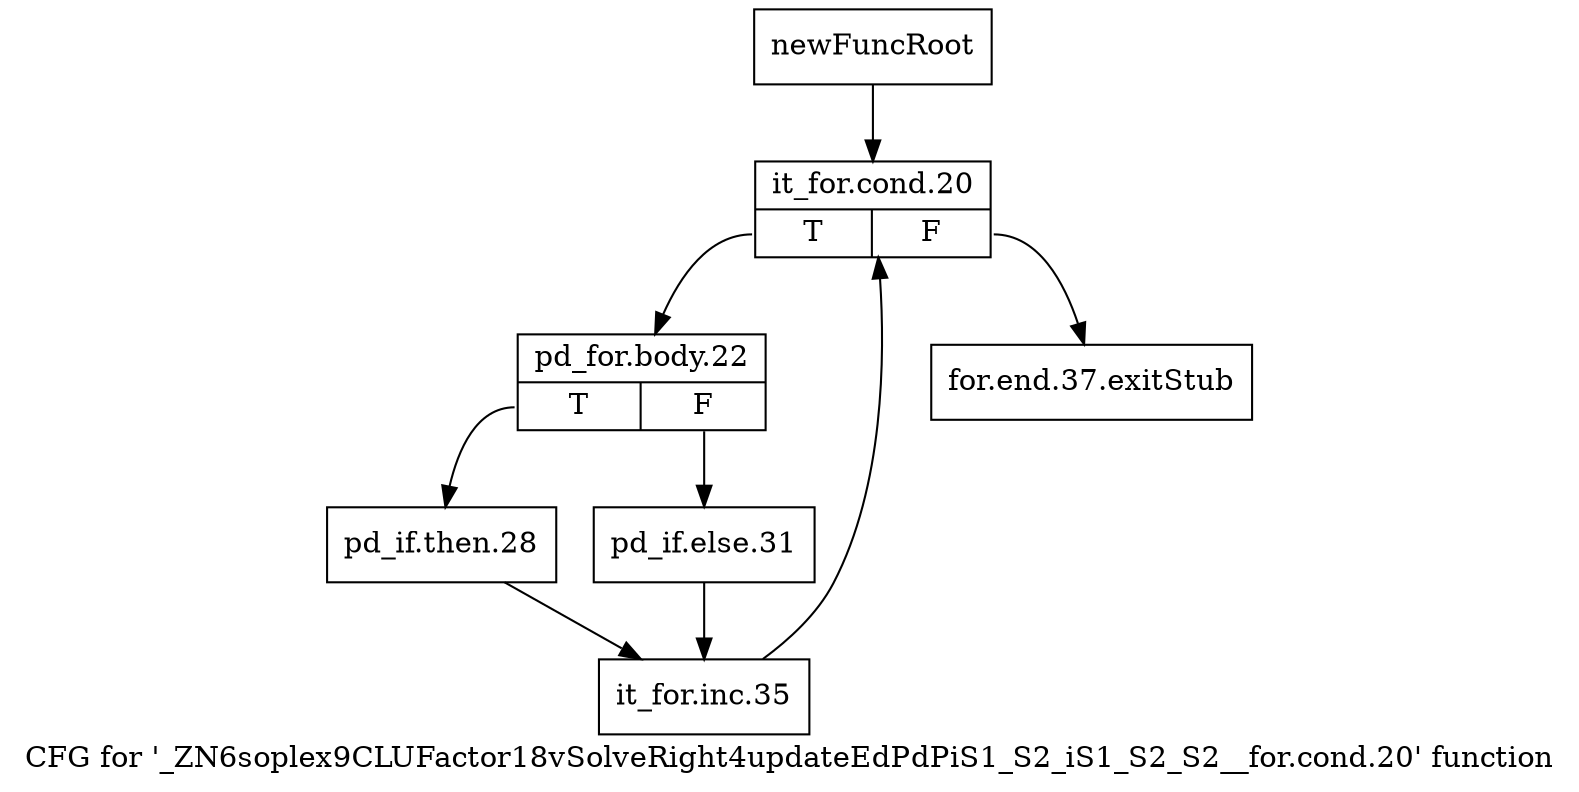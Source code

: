 digraph "CFG for '_ZN6soplex9CLUFactor18vSolveRight4updateEdPdPiS1_S2_iS1_S2_S2__for.cond.20' function" {
	label="CFG for '_ZN6soplex9CLUFactor18vSolveRight4updateEdPdPiS1_S2_iS1_S2_S2__for.cond.20' function";

	Node0x3005fc0 [shape=record,label="{newFuncRoot}"];
	Node0x3005fc0 -> Node0x3006060;
	Node0x3006010 [shape=record,label="{for.end.37.exitStub}"];
	Node0x3006060 [shape=record,label="{it_for.cond.20|{<s0>T|<s1>F}}"];
	Node0x3006060:s0 -> Node0x30060b0;
	Node0x3006060:s1 -> Node0x3006010;
	Node0x30060b0 [shape=record,label="{pd_for.body.22|{<s0>T|<s1>F}}"];
	Node0x30060b0:s0 -> Node0x3006150;
	Node0x30060b0:s1 -> Node0x3006100;
	Node0x3006100 [shape=record,label="{pd_if.else.31}"];
	Node0x3006100 -> Node0x30061a0;
	Node0x3006150 [shape=record,label="{pd_if.then.28}"];
	Node0x3006150 -> Node0x30061a0;
	Node0x30061a0 [shape=record,label="{it_for.inc.35}"];
	Node0x30061a0 -> Node0x3006060;
}
